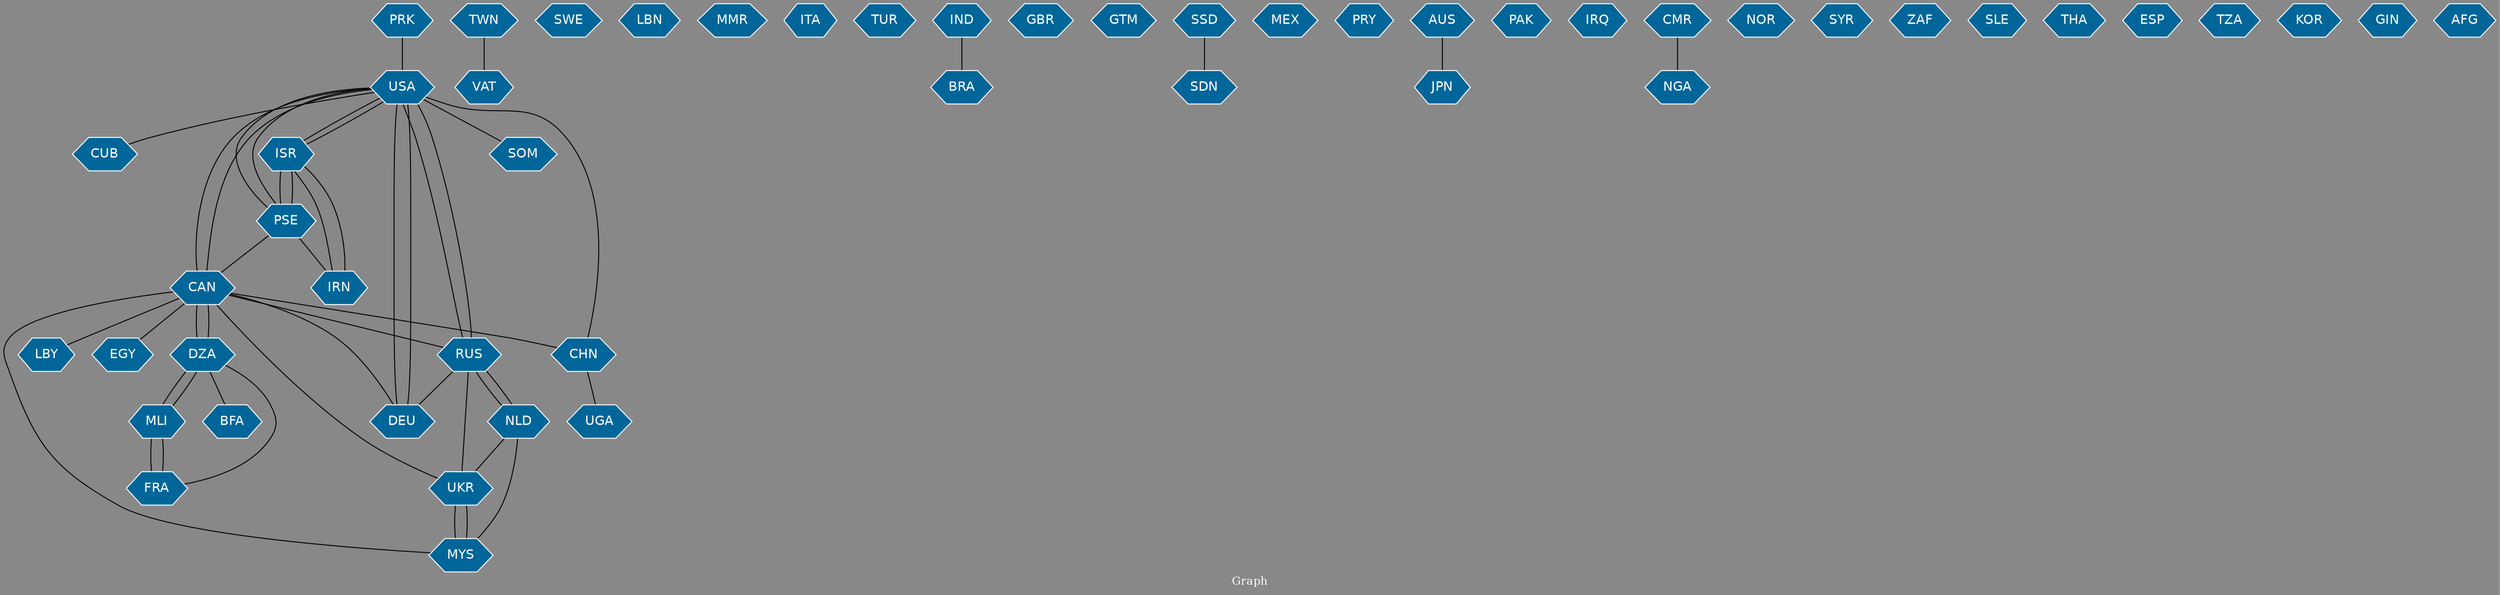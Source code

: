 // Countries together in item graph
graph {
	graph [bgcolor="#888888" fontcolor=white fontsize=12 label="Graph" outputorder=edgesfirst overlap=prism]
	node [color=white fillcolor="#006699" fontcolor=white fontname=Helvetica shape=hexagon style=filled]
	edge [arrowhead=open color=black fontcolor=white fontname=Courier fontsize=12]
		USA [label=USA]
		VAT [label=VAT]
		CUB [label=CUB]
		SWE [label=SWE]
		PRK [label=PRK]
		ISR [label=ISR]
		PSE [label=PSE]
		RUS [label=RUS]
		UKR [label=UKR]
		TWN [label=TWN]
		LBN [label=LBN]
		CAN [label=CAN]
		MLI [label=MLI]
		DZA [label=DZA]
		MMR [label=MMR]
		DEU [label=DEU]
		NLD [label=NLD]
		MYS [label=MYS]
		LBY [label=LBY]
		CHN [label=CHN]
		ITA [label=ITA]
		TUR [label=TUR]
		BRA [label=BRA]
		GBR [label=GBR]
		GTM [label=GTM]
		SOM [label=SOM]
		FRA [label=FRA]
		EGY [label=EGY]
		SSD [label=SSD]
		SDN [label=SDN]
		MEX [label=MEX]
		PRY [label=PRY]
		IND [label=IND]
		AUS [label=AUS]
		PAK [label=PAK]
		JPN [label=JPN]
		IRQ [label=IRQ]
		NGA [label=NGA]
		NOR [label=NOR]
		BFA [label=BFA]
		SYR [label=SYR]
		ZAF [label=ZAF]
		SLE [label=SLE]
		THA [label=THA]
		ESP [label=ESP]
		IRN [label=IRN]
		TZA [label=TZA]
		CMR [label=CMR]
		KOR [label=KOR]
		UGA [label=UGA]
		GIN [label=GIN]
		AFG [label=AFG]
			USA -- ISR [weight=4]
			ISR -- PSE [weight=29]
			UKR -- RUS [weight=4]
			MLI -- FRA [weight=1]
			CAN -- EGY [weight=1]
			USA -- CAN [weight=3]
			CHN -- USA [weight=2]
			MLI -- DZA [weight=3]
			MYS -- NLD [weight=1]
			CAN -- USA [weight=1]
			PRK -- USA [weight=1]
			CAN -- DEU [weight=1]
			NLD -- RUS [weight=2]
			DZA -- CAN [weight=1]
			ISR -- USA [weight=2]
			UKR -- CAN [weight=2]
			MYS -- CAN [weight=1]
			TWN -- VAT [weight=1]
			CAN -- RUS [weight=1]
			USA -- SOM [weight=1]
			NLD -- UKR [weight=1]
			CAN -- CHN [weight=1]
			IND -- BRA [weight=1]
			CAN -- DZA [weight=2]
			ISR -- IRN [weight=1]
			PSE -- CAN [weight=1]
			RUS -- USA [weight=5]
			CAN -- LBY [weight=1]
			DEU -- USA [weight=2]
			RUS -- DEU [weight=1]
			USA -- RUS [weight=4]
			IRN -- ISR [weight=1]
			USA -- CUB [weight=1]
			PSE -- ISR [weight=32]
			RUS -- NLD [weight=2]
			USA -- PSE [weight=2]
			DZA -- FRA [weight=1]
			AUS -- JPN [weight=1]
			PSE -- IRN [weight=1]
			CHN -- UGA [weight=1]
			MYS -- UKR [weight=2]
			FRA -- MLI [weight=1]
			PSE -- USA [weight=1]
			DZA -- BFA [weight=1]
			SSD -- SDN [weight=1]
			DZA -- MLI [weight=2]
			USA -- DEU [weight=3]
			UKR -- MYS [weight=4]
			CMR -- NGA [weight=1]
}